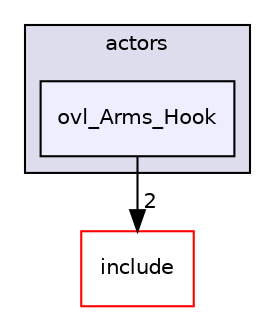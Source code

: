 digraph "src/overlays/actors/ovl_Arms_Hook" {
  compound=true
  node [ fontsize="10", fontname="Helvetica"];
  edge [ labelfontsize="10", labelfontname="Helvetica"];
  subgraph clusterdir_e93473484be31ce7bcb356bd643a22f8 {
    graph [ bgcolor="#ddddee", pencolor="black", label="actors" fontname="Helvetica", fontsize="10", URL="dir_e93473484be31ce7bcb356bd643a22f8.html"]
  dir_f310859bfd166fd40072110df44b970e [shape=box, label="ovl_Arms_Hook", style="filled", fillcolor="#eeeeff", pencolor="black", URL="dir_f310859bfd166fd40072110df44b970e.html"];
  }
  dir_d44c64559bbebec7f509842c48db8b23 [shape=box label="include" fillcolor="white" style="filled" color="red" URL="dir_d44c64559bbebec7f509842c48db8b23.html"];
  dir_f310859bfd166fd40072110df44b970e->dir_d44c64559bbebec7f509842c48db8b23 [headlabel="2", labeldistance=1.5 headhref="dir_000012_000000.html"];
}
